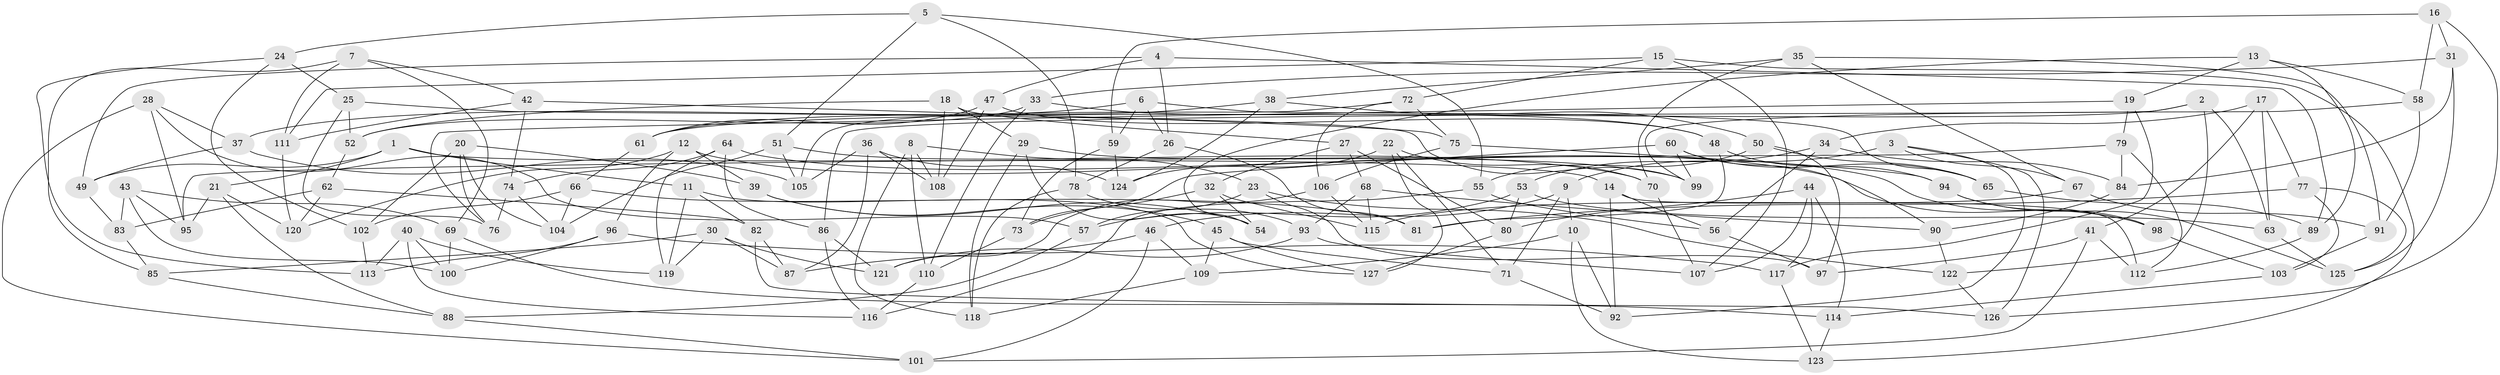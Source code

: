 // coarse degree distribution, {6: 0.375, 4: 0.5568181818181818, 5: 0.06818181818181818}
// Generated by graph-tools (version 1.1) at 2025/24/03/03/25 07:24:27]
// undirected, 127 vertices, 254 edges
graph export_dot {
graph [start="1"]
  node [color=gray90,style=filled];
  1;
  2;
  3;
  4;
  5;
  6;
  7;
  8;
  9;
  10;
  11;
  12;
  13;
  14;
  15;
  16;
  17;
  18;
  19;
  20;
  21;
  22;
  23;
  24;
  25;
  26;
  27;
  28;
  29;
  30;
  31;
  32;
  33;
  34;
  35;
  36;
  37;
  38;
  39;
  40;
  41;
  42;
  43;
  44;
  45;
  46;
  47;
  48;
  49;
  50;
  51;
  52;
  53;
  54;
  55;
  56;
  57;
  58;
  59;
  60;
  61;
  62;
  63;
  64;
  65;
  66;
  67;
  68;
  69;
  70;
  71;
  72;
  73;
  74;
  75;
  76;
  77;
  78;
  79;
  80;
  81;
  82;
  83;
  84;
  85;
  86;
  87;
  88;
  89;
  90;
  91;
  92;
  93;
  94;
  95;
  96;
  97;
  98;
  99;
  100;
  101;
  102;
  103;
  104;
  105;
  106;
  107;
  108;
  109;
  110;
  111;
  112;
  113;
  114;
  115;
  116;
  117;
  118;
  119;
  120;
  121;
  122;
  123;
  124;
  125;
  126;
  127;
  1 -- 49;
  1 -- 14;
  1 -- 11;
  1 -- 21;
  2 -- 122;
  2 -- 63;
  2 -- 86;
  2 -- 61;
  3 -- 67;
  3 -- 9;
  3 -- 126;
  3 -- 92;
  4 -- 89;
  4 -- 26;
  4 -- 47;
  4 -- 49;
  5 -- 78;
  5 -- 55;
  5 -- 24;
  5 -- 51;
  6 -- 26;
  6 -- 59;
  6 -- 65;
  6 -- 37;
  7 -- 111;
  7 -- 69;
  7 -- 42;
  7 -- 85;
  8 -- 110;
  8 -- 118;
  8 -- 108;
  8 -- 23;
  9 -- 10;
  9 -- 71;
  9 -- 46;
  10 -- 92;
  10 -- 123;
  10 -- 109;
  11 -- 119;
  11 -- 82;
  11 -- 127;
  12 -- 39;
  12 -- 120;
  12 -- 96;
  12 -- 98;
  13 -- 19;
  13 -- 58;
  13 -- 89;
  13 -- 54;
  14 -- 56;
  14 -- 92;
  14 -- 112;
  15 -- 111;
  15 -- 107;
  15 -- 72;
  15 -- 123;
  16 -- 126;
  16 -- 59;
  16 -- 31;
  16 -- 58;
  17 -- 34;
  17 -- 41;
  17 -- 77;
  17 -- 63;
  18 -- 27;
  18 -- 29;
  18 -- 108;
  18 -- 52;
  19 -- 76;
  19 -- 79;
  19 -- 117;
  20 -- 104;
  20 -- 39;
  20 -- 76;
  20 -- 102;
  21 -- 120;
  21 -- 88;
  21 -- 95;
  22 -- 127;
  22 -- 71;
  22 -- 70;
  22 -- 124;
  23 -- 122;
  23 -- 97;
  23 -- 57;
  24 -- 102;
  24 -- 113;
  24 -- 25;
  25 -- 99;
  25 -- 76;
  25 -- 52;
  26 -- 78;
  26 -- 81;
  27 -- 68;
  27 -- 32;
  27 -- 80;
  28 -- 57;
  28 -- 101;
  28 -- 95;
  28 -- 37;
  29 -- 118;
  29 -- 99;
  29 -- 54;
  30 -- 119;
  30 -- 121;
  30 -- 85;
  30 -- 87;
  31 -- 125;
  31 -- 33;
  31 -- 84;
  32 -- 115;
  32 -- 54;
  32 -- 73;
  33 -- 110;
  33 -- 52;
  33 -- 48;
  34 -- 53;
  34 -- 84;
  34 -- 56;
  35 -- 70;
  35 -- 67;
  35 -- 91;
  35 -- 38;
  36 -- 124;
  36 -- 105;
  36 -- 108;
  36 -- 87;
  37 -- 105;
  37 -- 49;
  38 -- 61;
  38 -- 50;
  38 -- 124;
  39 -- 54;
  39 -- 45;
  40 -- 113;
  40 -- 100;
  40 -- 116;
  40 -- 119;
  41 -- 97;
  41 -- 101;
  41 -- 112;
  42 -- 75;
  42 -- 111;
  42 -- 74;
  43 -- 95;
  43 -- 83;
  43 -- 69;
  43 -- 100;
  44 -- 117;
  44 -- 114;
  44 -- 80;
  44 -- 107;
  45 -- 71;
  45 -- 109;
  45 -- 127;
  46 -- 101;
  46 -- 109;
  46 -- 87;
  47 -- 48;
  47 -- 61;
  47 -- 108;
  48 -- 81;
  48 -- 94;
  49 -- 83;
  50 -- 97;
  50 -- 55;
  50 -- 65;
  51 -- 70;
  51 -- 105;
  51 -- 104;
  52 -- 62;
  53 -- 57;
  53 -- 63;
  53 -- 80;
  55 -- 116;
  55 -- 56;
  56 -- 97;
  57 -- 88;
  58 -- 91;
  58 -- 99;
  59 -- 124;
  59 -- 73;
  60 -- 90;
  60 -- 65;
  60 -- 73;
  60 -- 99;
  61 -- 66;
  62 -- 120;
  62 -- 82;
  62 -- 83;
  63 -- 125;
  64 -- 86;
  64 -- 119;
  64 -- 74;
  64 -- 98;
  65 -- 89;
  66 -- 81;
  66 -- 104;
  66 -- 102;
  67 -- 115;
  67 -- 91;
  68 -- 115;
  68 -- 90;
  68 -- 93;
  69 -- 114;
  69 -- 100;
  70 -- 107;
  71 -- 92;
  72 -- 105;
  72 -- 106;
  72 -- 75;
  73 -- 110;
  74 -- 104;
  74 -- 76;
  75 -- 94;
  75 -- 106;
  77 -- 125;
  77 -- 103;
  77 -- 81;
  78 -- 93;
  78 -- 118;
  79 -- 84;
  79 -- 112;
  79 -- 95;
  80 -- 127;
  82 -- 87;
  82 -- 126;
  83 -- 85;
  84 -- 90;
  85 -- 88;
  86 -- 116;
  86 -- 121;
  88 -- 101;
  89 -- 112;
  90 -- 122;
  91 -- 103;
  93 -- 107;
  93 -- 121;
  94 -- 98;
  94 -- 125;
  96 -- 117;
  96 -- 100;
  96 -- 113;
  98 -- 103;
  102 -- 113;
  103 -- 114;
  106 -- 121;
  106 -- 115;
  109 -- 118;
  110 -- 116;
  111 -- 120;
  114 -- 123;
  117 -- 123;
  122 -- 126;
}
